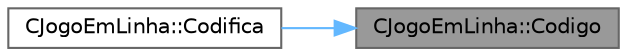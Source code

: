 digraph "CJogoEmLinha::Codigo"
{
 // LATEX_PDF_SIZE
  bgcolor="transparent";
  edge [fontname=Helvetica,fontsize=10,labelfontname=Helvetica,labelfontsize=10];
  node [fontname=Helvetica,fontsize=10,shape=box,height=0.2,width=0.4];
  rankdir="RL";
  Node1 [id="Node000001",label="CJogoEmLinha::Codigo",height=0.2,width=0.4,color="gray40", fillcolor="grey60", style="filled", fontcolor="black",tooltip=" "];
  Node1 -> Node2 [id="edge1_Node000001_Node000002",dir="back",color="steelblue1",style="solid",tooltip=" "];
  Node2 [id="Node000002",label="CJogoEmLinha::Codifica",height=0.2,width=0.4,color="grey40", fillcolor="white", style="filled",URL="$classCJogoEmLinha.html#a9c604cfb7ca0500e9f165a3a2b9b7a9d",tooltip="Codifica o estado para um vetor de inteiros de 64 bits."];
}
